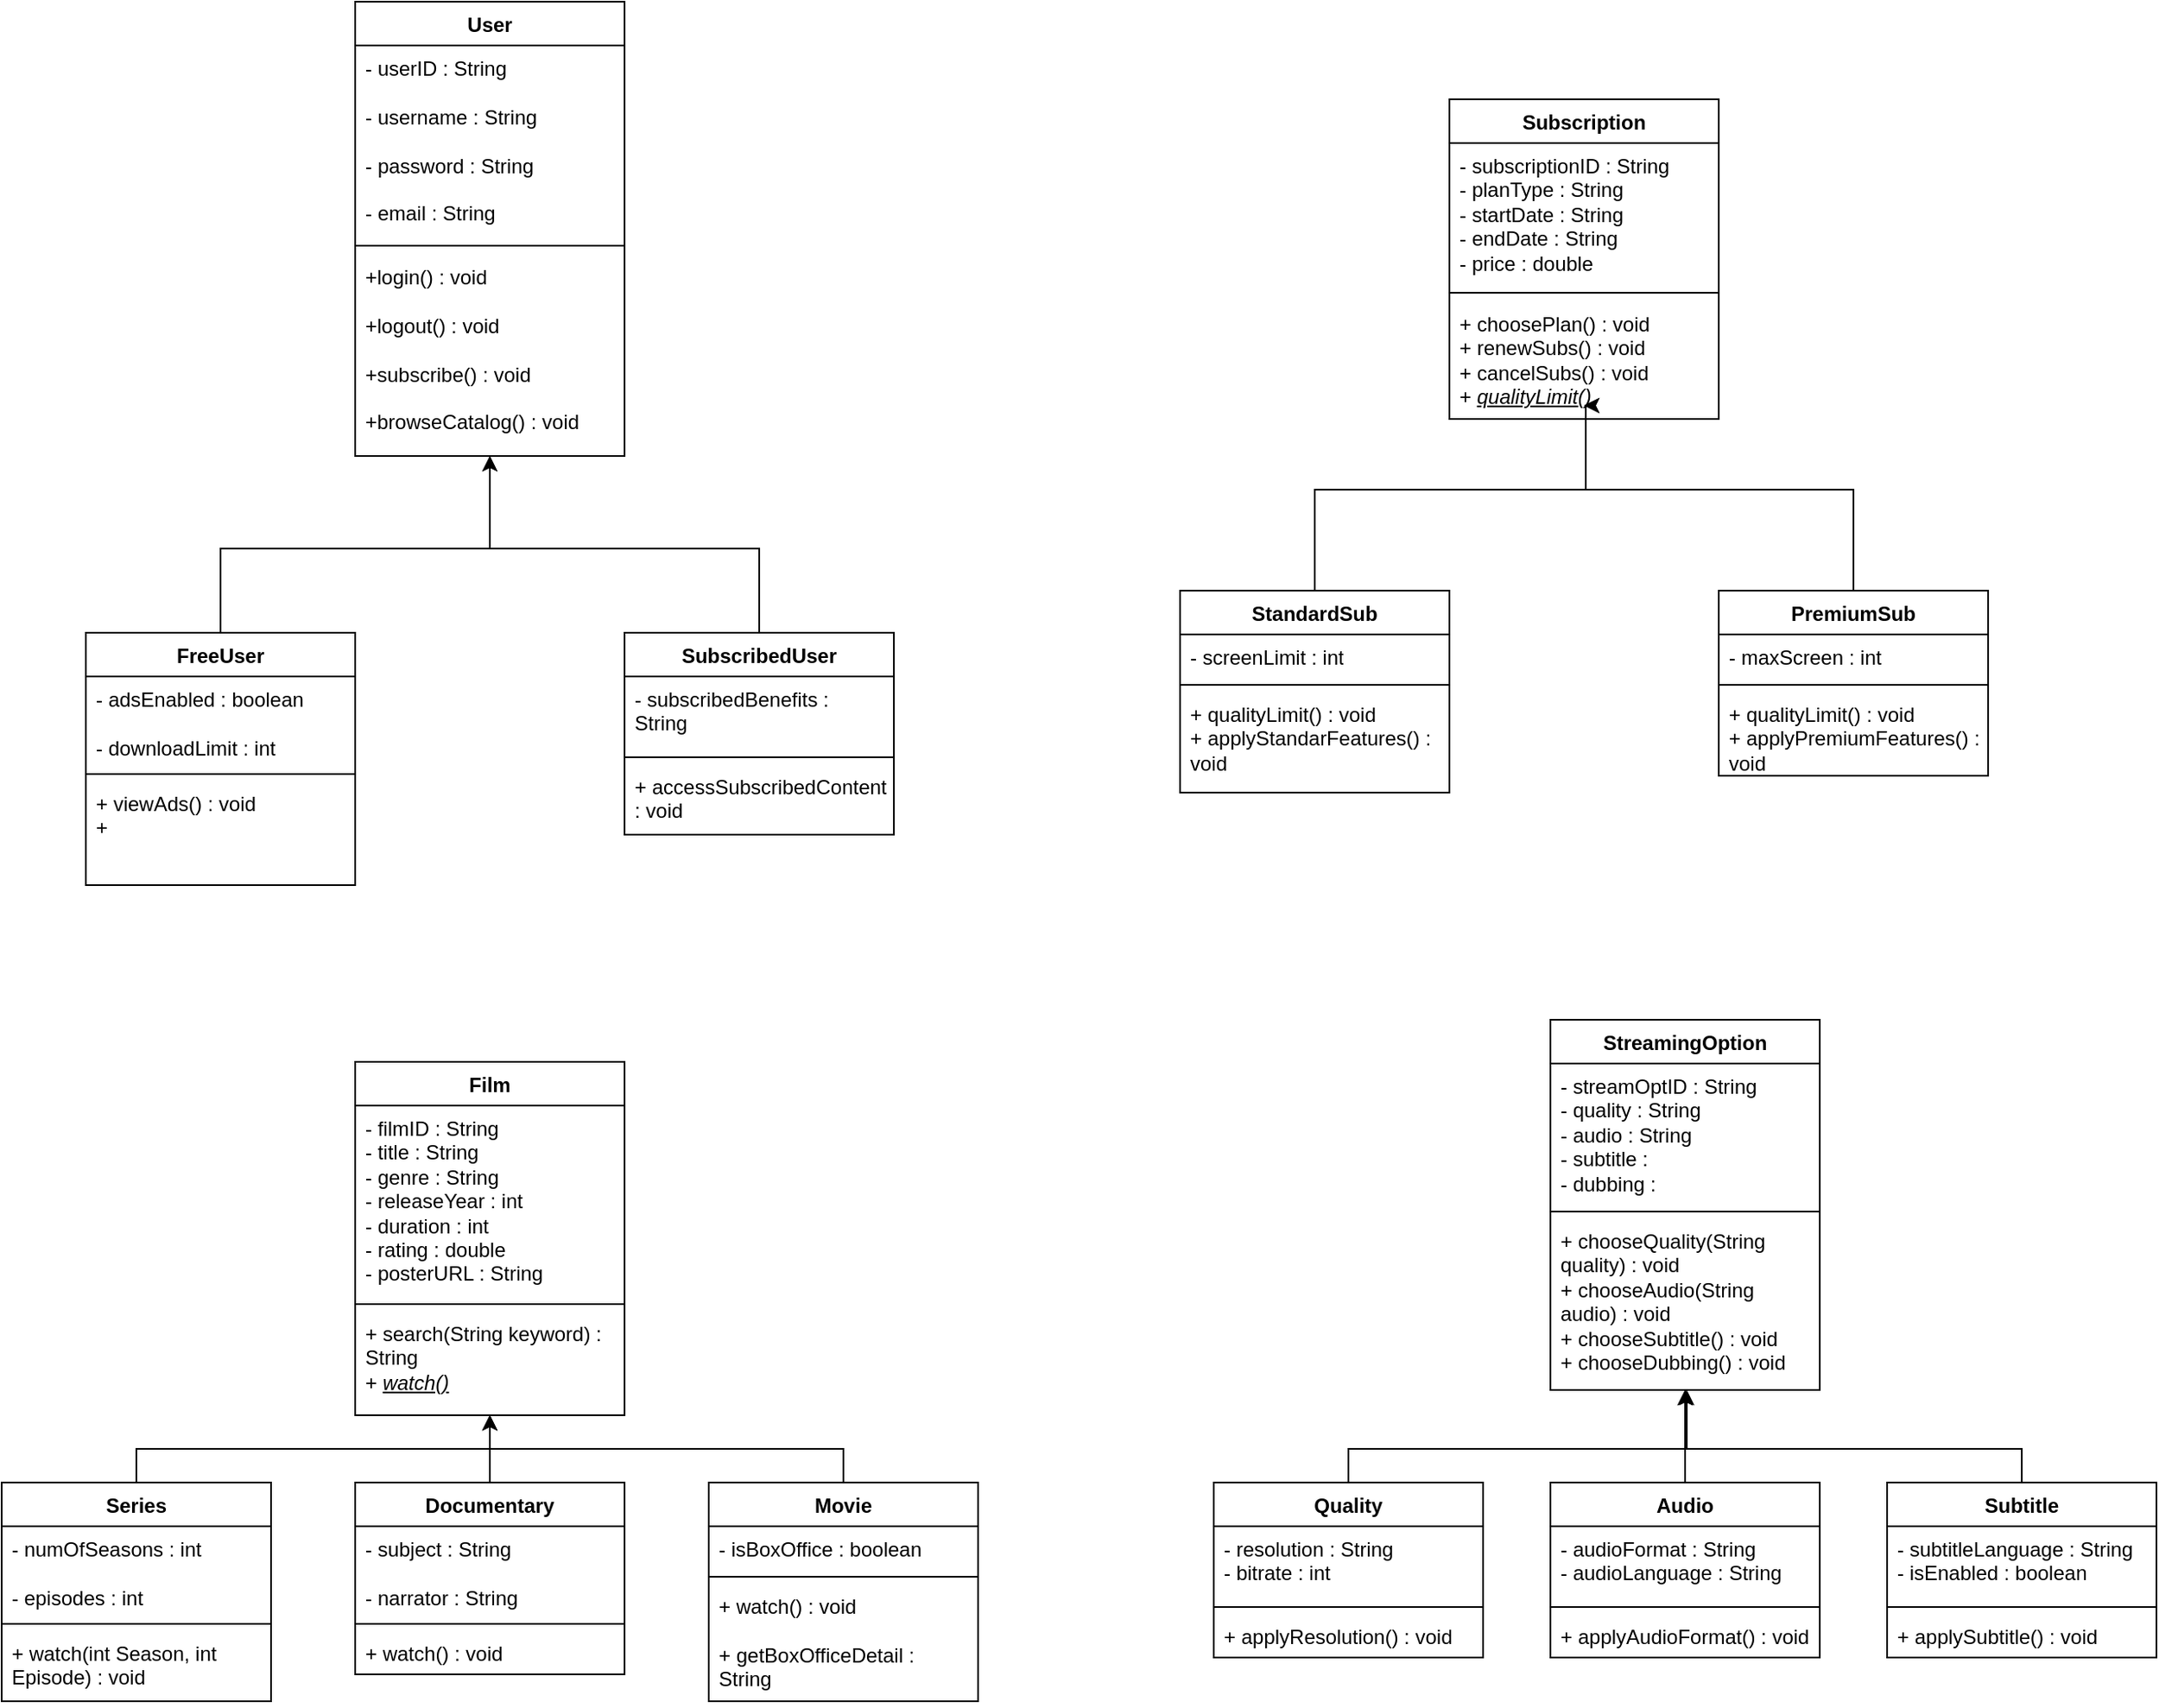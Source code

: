 <mxfile version="24.8.6">
  <diagram id="C5RBs43oDa-KdzZeNtuy" name="Page-1">
    <mxGraphModel dx="2375" dy="993" grid="1" gridSize="10" guides="1" tooltips="1" connect="1" arrows="1" fold="1" page="1" pageScale="1" pageWidth="827" pageHeight="1169" math="0" shadow="0">
      <root>
        <mxCell id="WIyWlLk6GJQsqaUBKTNV-0" />
        <mxCell id="WIyWlLk6GJQsqaUBKTNV-1" parent="WIyWlLk6GJQsqaUBKTNV-0" />
        <mxCell id="glKLRncixiABxXCwmKWR-2" value="Subscription" style="swimlane;fontStyle=1;align=center;verticalAlign=top;childLayout=stackLayout;horizontal=1;startSize=26;horizontalStack=0;resizeParent=1;resizeParentMax=0;resizeLast=0;collapsible=1;marginBottom=0;whiteSpace=wrap;html=1;" parent="WIyWlLk6GJQsqaUBKTNV-1" vertex="1">
          <mxGeometry x="910" y="88" width="160" height="190" as="geometry" />
        </mxCell>
        <mxCell id="glKLRncixiABxXCwmKWR-3" value="- subscriptionID : String&lt;div&gt;- planType : String&lt;/div&gt;&lt;div&gt;- startDate : String&lt;/div&gt;&lt;div&gt;- endDate : String&lt;/div&gt;&lt;div&gt;- price : double&lt;/div&gt;" style="text;strokeColor=none;fillColor=none;align=left;verticalAlign=top;spacingLeft=4;spacingRight=4;overflow=hidden;rotatable=0;points=[[0,0.5],[1,0.5]];portConstraint=eastwest;whiteSpace=wrap;html=1;" parent="glKLRncixiABxXCwmKWR-2" vertex="1">
          <mxGeometry y="26" width="160" height="84" as="geometry" />
        </mxCell>
        <mxCell id="glKLRncixiABxXCwmKWR-4" value="" style="line;strokeWidth=1;fillColor=none;align=left;verticalAlign=middle;spacingTop=-1;spacingLeft=3;spacingRight=3;rotatable=0;labelPosition=right;points=[];portConstraint=eastwest;strokeColor=inherit;" parent="glKLRncixiABxXCwmKWR-2" vertex="1">
          <mxGeometry y="110" width="160" height="10" as="geometry" />
        </mxCell>
        <mxCell id="glKLRncixiABxXCwmKWR-5" value="+ choosePlan() : void&lt;div&gt;+ renewSubs() : void&lt;/div&gt;&lt;div&gt;+ cancelSubs() : void&lt;/div&gt;&lt;div&gt;+ &lt;i style=&quot;&quot;&gt;&lt;u&gt;qualityLimit()&lt;/u&gt;&lt;/i&gt;&lt;/div&gt;" style="text;strokeColor=none;fillColor=none;align=left;verticalAlign=top;spacingLeft=4;spacingRight=4;overflow=hidden;rotatable=0;points=[[0,0.5],[1,0.5]];portConstraint=eastwest;whiteSpace=wrap;html=1;" parent="glKLRncixiABxXCwmKWR-2" vertex="1">
          <mxGeometry y="120" width="160" height="70" as="geometry" />
        </mxCell>
        <mxCell id="glKLRncixiABxXCwmKWR-22" value="Film" style="swimlane;fontStyle=1;align=center;verticalAlign=top;childLayout=stackLayout;horizontal=1;startSize=26;horizontalStack=0;resizeParent=1;resizeParentMax=0;resizeLast=0;collapsible=1;marginBottom=0;whiteSpace=wrap;html=1;" parent="WIyWlLk6GJQsqaUBKTNV-1" vertex="1">
          <mxGeometry x="260" y="660" width="160" height="210" as="geometry" />
        </mxCell>
        <mxCell id="glKLRncixiABxXCwmKWR-23" value="- filmID : String&lt;div&gt;- title : String&lt;/div&gt;&lt;div&gt;- genre : String&lt;/div&gt;&lt;div&gt;- releaseYear : int&lt;/div&gt;&lt;div&gt;- duration : int&lt;/div&gt;&lt;div&gt;- rating : double&lt;/div&gt;&lt;div&gt;- posterURL : String&lt;/div&gt;" style="text;strokeColor=none;fillColor=none;align=left;verticalAlign=top;spacingLeft=4;spacingRight=4;overflow=hidden;rotatable=0;points=[[0,0.5],[1,0.5]];portConstraint=eastwest;whiteSpace=wrap;html=1;" parent="glKLRncixiABxXCwmKWR-22" vertex="1">
          <mxGeometry y="26" width="160" height="114" as="geometry" />
        </mxCell>
        <mxCell id="glKLRncixiABxXCwmKWR-24" value="" style="line;strokeWidth=1;fillColor=none;align=left;verticalAlign=middle;spacingTop=-1;spacingLeft=3;spacingRight=3;rotatable=0;labelPosition=right;points=[];portConstraint=eastwest;strokeColor=inherit;" parent="glKLRncixiABxXCwmKWR-22" vertex="1">
          <mxGeometry y="140" width="160" height="8" as="geometry" />
        </mxCell>
        <mxCell id="glKLRncixiABxXCwmKWR-25" value="+ search(String keyword) : String&lt;div&gt;+ &lt;i&gt;&lt;u&gt;watch()&lt;/u&gt;&lt;/i&gt;&lt;/div&gt;" style="text;strokeColor=none;fillColor=none;align=left;verticalAlign=top;spacingLeft=4;spacingRight=4;overflow=hidden;rotatable=0;points=[[0,0.5],[1,0.5]];portConstraint=eastwest;whiteSpace=wrap;html=1;" parent="glKLRncixiABxXCwmKWR-22" vertex="1">
          <mxGeometry y="148" width="160" height="62" as="geometry" />
        </mxCell>
        <mxCell id="glKLRncixiABxXCwmKWR-26" value="StreamingOption" style="swimlane;fontStyle=1;align=center;verticalAlign=top;childLayout=stackLayout;horizontal=1;startSize=26;horizontalStack=0;resizeParent=1;resizeParentMax=0;resizeLast=0;collapsible=1;marginBottom=0;whiteSpace=wrap;html=1;" parent="WIyWlLk6GJQsqaUBKTNV-1" vertex="1">
          <mxGeometry x="970" y="635" width="160" height="220" as="geometry" />
        </mxCell>
        <mxCell id="glKLRncixiABxXCwmKWR-27" value="- streamOptID : String&lt;br&gt;- quality : String&lt;br&gt;- audio : String&lt;br&gt;- subtitle :&lt;div&gt;- dubbing :&lt;/div&gt;" style="text;strokeColor=none;fillColor=none;align=left;verticalAlign=top;spacingLeft=4;spacingRight=4;overflow=hidden;rotatable=0;points=[[0,0.5],[1,0.5]];portConstraint=eastwest;whiteSpace=wrap;html=1;" parent="glKLRncixiABxXCwmKWR-26" vertex="1">
          <mxGeometry y="26" width="160" height="84" as="geometry" />
        </mxCell>
        <mxCell id="glKLRncixiABxXCwmKWR-28" value="" style="line;strokeWidth=1;fillColor=none;align=left;verticalAlign=middle;spacingTop=-1;spacingLeft=3;spacingRight=3;rotatable=0;labelPosition=right;points=[];portConstraint=eastwest;strokeColor=inherit;" parent="glKLRncixiABxXCwmKWR-26" vertex="1">
          <mxGeometry y="110" width="160" height="8" as="geometry" />
        </mxCell>
        <mxCell id="glKLRncixiABxXCwmKWR-29" value="+ chooseQuality(String quality) : void&lt;br&gt;+ chooseAudio(String audio) : void&lt;br&gt;+ chooseSubtitle() : void&lt;br&gt;+ chooseDubbing() : void" style="text;strokeColor=none;fillColor=none;align=left;verticalAlign=top;spacingLeft=4;spacingRight=4;overflow=hidden;rotatable=0;points=[[0,0.5],[1,0.5]];portConstraint=eastwest;whiteSpace=wrap;html=1;" parent="glKLRncixiABxXCwmKWR-26" vertex="1">
          <mxGeometry y="118" width="160" height="102" as="geometry" />
        </mxCell>
        <mxCell id="v62SRZfTfL-Rfm-r99YW-14" style="edgeStyle=orthogonalEdgeStyle;rounded=0;orthogonalLoop=1;jettySize=auto;html=1;" parent="WIyWlLk6GJQsqaUBKTNV-1" source="v62SRZfTfL-Rfm-r99YW-0" target="NQeRsAJeR52BiUBMnF5y-5" edge="1">
          <mxGeometry relative="1" as="geometry">
            <Array as="points">
              <mxPoint x="180" y="355" />
              <mxPoint x="340" y="355" />
            </Array>
            <mxPoint x="340" y="270" as="targetPoint" />
          </mxGeometry>
        </mxCell>
        <mxCell id="v62SRZfTfL-Rfm-r99YW-0" value="FreeUser" style="swimlane;fontStyle=1;align=center;verticalAlign=top;childLayout=stackLayout;horizontal=1;startSize=26;horizontalStack=0;resizeParent=1;resizeParentMax=0;resizeLast=0;collapsible=1;marginBottom=0;whiteSpace=wrap;html=1;" parent="WIyWlLk6GJQsqaUBKTNV-1" vertex="1">
          <mxGeometry x="100" y="405" width="160" height="150" as="geometry" />
        </mxCell>
        <mxCell id="v62SRZfTfL-Rfm-r99YW-1" value="- adsEnabled : boolean&lt;div&gt;&lt;br&gt;&lt;/div&gt;&lt;div&gt;- downloadLimit : int&lt;/div&gt;" style="text;strokeColor=none;fillColor=none;align=left;verticalAlign=top;spacingLeft=4;spacingRight=4;overflow=hidden;rotatable=0;points=[[0,0.5],[1,0.5]];portConstraint=eastwest;whiteSpace=wrap;html=1;" parent="v62SRZfTfL-Rfm-r99YW-0" vertex="1">
          <mxGeometry y="26" width="160" height="54" as="geometry" />
        </mxCell>
        <mxCell id="v62SRZfTfL-Rfm-r99YW-2" value="" style="line;strokeWidth=1;fillColor=none;align=left;verticalAlign=middle;spacingTop=-1;spacingLeft=3;spacingRight=3;rotatable=0;labelPosition=right;points=[];portConstraint=eastwest;strokeColor=inherit;" parent="v62SRZfTfL-Rfm-r99YW-0" vertex="1">
          <mxGeometry y="80" width="160" height="8" as="geometry" />
        </mxCell>
        <mxCell id="v62SRZfTfL-Rfm-r99YW-3" value="+ viewAds() : void&lt;div&gt;+&amp;nbsp;&lt;/div&gt;" style="text;strokeColor=none;fillColor=none;align=left;verticalAlign=top;spacingLeft=4;spacingRight=4;overflow=hidden;rotatable=0;points=[[0,0.5],[1,0.5]];portConstraint=eastwest;whiteSpace=wrap;html=1;" parent="v62SRZfTfL-Rfm-r99YW-0" vertex="1">
          <mxGeometry y="88" width="160" height="62" as="geometry" />
        </mxCell>
        <mxCell id="v62SRZfTfL-Rfm-r99YW-4" value="SubscribedUser" style="swimlane;fontStyle=1;align=center;verticalAlign=top;childLayout=stackLayout;horizontal=1;startSize=26;horizontalStack=0;resizeParent=1;resizeParentMax=0;resizeLast=0;collapsible=1;marginBottom=0;whiteSpace=wrap;html=1;" parent="WIyWlLk6GJQsqaUBKTNV-1" vertex="1">
          <mxGeometry x="420" y="405" width="160" height="120" as="geometry" />
        </mxCell>
        <mxCell id="v62SRZfTfL-Rfm-r99YW-5" value="- subscribedBenefits : String&lt;div&gt;&lt;br&gt;&lt;/div&gt;" style="text;strokeColor=none;fillColor=none;align=left;verticalAlign=top;spacingLeft=4;spacingRight=4;overflow=hidden;rotatable=0;points=[[0,0.5],[1,0.5]];portConstraint=eastwest;whiteSpace=wrap;html=1;" parent="v62SRZfTfL-Rfm-r99YW-4" vertex="1">
          <mxGeometry y="26" width="160" height="44" as="geometry" />
        </mxCell>
        <mxCell id="v62SRZfTfL-Rfm-r99YW-6" value="" style="line;strokeWidth=1;fillColor=none;align=left;verticalAlign=middle;spacingTop=-1;spacingLeft=3;spacingRight=3;rotatable=0;labelPosition=right;points=[];portConstraint=eastwest;strokeColor=inherit;" parent="v62SRZfTfL-Rfm-r99YW-4" vertex="1">
          <mxGeometry y="70" width="160" height="8" as="geometry" />
        </mxCell>
        <mxCell id="v62SRZfTfL-Rfm-r99YW-7" value="+ accessSubscribedContent : void" style="text;strokeColor=none;fillColor=none;align=left;verticalAlign=top;spacingLeft=4;spacingRight=4;overflow=hidden;rotatable=0;points=[[0,0.5],[1,0.5]];portConstraint=eastwest;whiteSpace=wrap;html=1;" parent="v62SRZfTfL-Rfm-r99YW-4" vertex="1">
          <mxGeometry y="78" width="160" height="42" as="geometry" />
        </mxCell>
        <mxCell id="v62SRZfTfL-Rfm-r99YW-15" style="edgeStyle=orthogonalEdgeStyle;rounded=0;orthogonalLoop=1;jettySize=auto;html=1;" parent="WIyWlLk6GJQsqaUBKTNV-1" source="v62SRZfTfL-Rfm-r99YW-4" edge="1">
          <mxGeometry relative="1" as="geometry">
            <Array as="points">
              <mxPoint x="500" y="355" />
              <mxPoint x="340" y="355" />
            </Array>
            <mxPoint x="340" y="300" as="targetPoint" />
          </mxGeometry>
        </mxCell>
        <mxCell id="v62SRZfTfL-Rfm-r99YW-33" style="edgeStyle=orthogonalEdgeStyle;rounded=0;orthogonalLoop=1;jettySize=auto;html=1;" parent="WIyWlLk6GJQsqaUBKTNV-1" source="v62SRZfTfL-Rfm-r99YW-25" edge="1">
          <mxGeometry relative="1" as="geometry">
            <mxPoint x="990" y="270" as="targetPoint" />
            <Array as="points">
              <mxPoint x="1150" y="320" />
              <mxPoint x="991" y="320" />
              <mxPoint x="991" y="270" />
            </Array>
          </mxGeometry>
        </mxCell>
        <mxCell id="v62SRZfTfL-Rfm-r99YW-25" value="PremiumSub" style="swimlane;fontStyle=1;align=center;verticalAlign=top;childLayout=stackLayout;horizontal=1;startSize=26;horizontalStack=0;resizeParent=1;resizeParentMax=0;resizeLast=0;collapsible=1;marginBottom=0;whiteSpace=wrap;html=1;" parent="WIyWlLk6GJQsqaUBKTNV-1" vertex="1">
          <mxGeometry x="1070" y="380" width="160" height="110" as="geometry" />
        </mxCell>
        <mxCell id="v62SRZfTfL-Rfm-r99YW-26" value="- maxScreen : int" style="text;strokeColor=none;fillColor=none;align=left;verticalAlign=top;spacingLeft=4;spacingRight=4;overflow=hidden;rotatable=0;points=[[0,0.5],[1,0.5]];portConstraint=eastwest;whiteSpace=wrap;html=1;" parent="v62SRZfTfL-Rfm-r99YW-25" vertex="1">
          <mxGeometry y="26" width="160" height="26" as="geometry" />
        </mxCell>
        <mxCell id="v62SRZfTfL-Rfm-r99YW-27" value="" style="line;strokeWidth=1;fillColor=none;align=left;verticalAlign=middle;spacingTop=-1;spacingLeft=3;spacingRight=3;rotatable=0;labelPosition=right;points=[];portConstraint=eastwest;strokeColor=inherit;" parent="v62SRZfTfL-Rfm-r99YW-25" vertex="1">
          <mxGeometry y="52" width="160" height="8" as="geometry" />
        </mxCell>
        <mxCell id="v62SRZfTfL-Rfm-r99YW-28" value="+ qualityLimit() : void&lt;div&gt;+ applyPremiumFeatures() : void&lt;/div&gt;" style="text;strokeColor=none;fillColor=none;align=left;verticalAlign=top;spacingLeft=4;spacingRight=4;overflow=hidden;rotatable=0;points=[[0,0.5],[1,0.5]];portConstraint=eastwest;whiteSpace=wrap;html=1;" parent="v62SRZfTfL-Rfm-r99YW-25" vertex="1">
          <mxGeometry y="60" width="160" height="50" as="geometry" />
        </mxCell>
        <mxCell id="v62SRZfTfL-Rfm-r99YW-38" style="edgeStyle=orthogonalEdgeStyle;rounded=0;orthogonalLoop=1;jettySize=auto;html=1;" parent="WIyWlLk6GJQsqaUBKTNV-1" source="v62SRZfTfL-Rfm-r99YW-34" edge="1">
          <mxGeometry relative="1" as="geometry">
            <mxPoint x="990" y="270" as="targetPoint" />
            <Array as="points">
              <mxPoint x="830" y="320" />
              <mxPoint x="991" y="320" />
              <mxPoint x="991" y="270" />
            </Array>
          </mxGeometry>
        </mxCell>
        <mxCell id="v62SRZfTfL-Rfm-r99YW-34" value="StandardSub" style="swimlane;fontStyle=1;align=center;verticalAlign=top;childLayout=stackLayout;horizontal=1;startSize=26;horizontalStack=0;resizeParent=1;resizeParentMax=0;resizeLast=0;collapsible=1;marginBottom=0;whiteSpace=wrap;html=1;" parent="WIyWlLk6GJQsqaUBKTNV-1" vertex="1">
          <mxGeometry x="750" y="380" width="160" height="120" as="geometry" />
        </mxCell>
        <mxCell id="v62SRZfTfL-Rfm-r99YW-35" value="- screenLimit : int" style="text;strokeColor=none;fillColor=none;align=left;verticalAlign=top;spacingLeft=4;spacingRight=4;overflow=hidden;rotatable=0;points=[[0,0.5],[1,0.5]];portConstraint=eastwest;whiteSpace=wrap;html=1;" parent="v62SRZfTfL-Rfm-r99YW-34" vertex="1">
          <mxGeometry y="26" width="160" height="26" as="geometry" />
        </mxCell>
        <mxCell id="v62SRZfTfL-Rfm-r99YW-36" value="" style="line;strokeWidth=1;fillColor=none;align=left;verticalAlign=middle;spacingTop=-1;spacingLeft=3;spacingRight=3;rotatable=0;labelPosition=right;points=[];portConstraint=eastwest;strokeColor=inherit;" parent="v62SRZfTfL-Rfm-r99YW-34" vertex="1">
          <mxGeometry y="52" width="160" height="8" as="geometry" />
        </mxCell>
        <mxCell id="v62SRZfTfL-Rfm-r99YW-37" value="+ qualityLimit() : void&lt;div&gt;+ applyStandarFeatures() : void&lt;/div&gt;" style="text;strokeColor=none;fillColor=none;align=left;verticalAlign=top;spacingLeft=4;spacingRight=4;overflow=hidden;rotatable=0;points=[[0,0.5],[1,0.5]];portConstraint=eastwest;whiteSpace=wrap;html=1;" parent="v62SRZfTfL-Rfm-r99YW-34" vertex="1">
          <mxGeometry y="60" width="160" height="60" as="geometry" />
        </mxCell>
        <mxCell id="v62SRZfTfL-Rfm-r99YW-54" style="edgeStyle=orthogonalEdgeStyle;rounded=0;orthogonalLoop=1;jettySize=auto;html=1;" parent="WIyWlLk6GJQsqaUBKTNV-1" source="v62SRZfTfL-Rfm-r99YW-39" edge="1">
          <mxGeometry relative="1" as="geometry">
            <mxPoint x="340" y="870" as="targetPoint" />
            <Array as="points">
              <mxPoint x="130" y="890" />
              <mxPoint x="340" y="890" />
            </Array>
          </mxGeometry>
        </mxCell>
        <mxCell id="v62SRZfTfL-Rfm-r99YW-39" value="Series" style="swimlane;fontStyle=1;align=center;verticalAlign=top;childLayout=stackLayout;horizontal=1;startSize=26;horizontalStack=0;resizeParent=1;resizeParentMax=0;resizeLast=0;collapsible=1;marginBottom=0;whiteSpace=wrap;html=1;" parent="WIyWlLk6GJQsqaUBKTNV-1" vertex="1">
          <mxGeometry x="50" y="910" width="160" height="130" as="geometry" />
        </mxCell>
        <mxCell id="v62SRZfTfL-Rfm-r99YW-40" value="- numOfSeasons : int&lt;div&gt;&lt;br&gt;&lt;div&gt;- episodes : int&lt;/div&gt;&lt;/div&gt;" style="text;strokeColor=none;fillColor=none;align=left;verticalAlign=top;spacingLeft=4;spacingRight=4;overflow=hidden;rotatable=0;points=[[0,0.5],[1,0.5]];portConstraint=eastwest;whiteSpace=wrap;html=1;" parent="v62SRZfTfL-Rfm-r99YW-39" vertex="1">
          <mxGeometry y="26" width="160" height="54" as="geometry" />
        </mxCell>
        <mxCell id="v62SRZfTfL-Rfm-r99YW-41" value="" style="line;strokeWidth=1;fillColor=none;align=left;verticalAlign=middle;spacingTop=-1;spacingLeft=3;spacingRight=3;rotatable=0;labelPosition=right;points=[];portConstraint=eastwest;strokeColor=inherit;" parent="v62SRZfTfL-Rfm-r99YW-39" vertex="1">
          <mxGeometry y="80" width="160" height="8" as="geometry" />
        </mxCell>
        <mxCell id="v62SRZfTfL-Rfm-r99YW-42" value="+ watch(int Season, int Episode) : void" style="text;strokeColor=none;fillColor=none;align=left;verticalAlign=top;spacingLeft=4;spacingRight=4;overflow=hidden;rotatable=0;points=[[0,0.5],[1,0.5]];portConstraint=eastwest;whiteSpace=wrap;html=1;" parent="v62SRZfTfL-Rfm-r99YW-39" vertex="1">
          <mxGeometry y="88" width="160" height="42" as="geometry" />
        </mxCell>
        <mxCell id="v62SRZfTfL-Rfm-r99YW-43" value="Documentary" style="swimlane;fontStyle=1;align=center;verticalAlign=top;childLayout=stackLayout;horizontal=1;startSize=26;horizontalStack=0;resizeParent=1;resizeParentMax=0;resizeLast=0;collapsible=1;marginBottom=0;whiteSpace=wrap;html=1;" parent="WIyWlLk6GJQsqaUBKTNV-1" vertex="1">
          <mxGeometry x="260" y="910" width="160" height="114" as="geometry" />
        </mxCell>
        <mxCell id="v62SRZfTfL-Rfm-r99YW-44" value="- subject : String&lt;div&gt;&lt;br&gt;&lt;/div&gt;&lt;div&gt;- narrator : String&lt;/div&gt;" style="text;strokeColor=none;fillColor=none;align=left;verticalAlign=top;spacingLeft=4;spacingRight=4;overflow=hidden;rotatable=0;points=[[0,0.5],[1,0.5]];portConstraint=eastwest;whiteSpace=wrap;html=1;" parent="v62SRZfTfL-Rfm-r99YW-43" vertex="1">
          <mxGeometry y="26" width="160" height="54" as="geometry" />
        </mxCell>
        <mxCell id="v62SRZfTfL-Rfm-r99YW-45" value="" style="line;strokeWidth=1;fillColor=none;align=left;verticalAlign=middle;spacingTop=-1;spacingLeft=3;spacingRight=3;rotatable=0;labelPosition=right;points=[];portConstraint=eastwest;strokeColor=inherit;" parent="v62SRZfTfL-Rfm-r99YW-43" vertex="1">
          <mxGeometry y="80" width="160" height="8" as="geometry" />
        </mxCell>
        <mxCell id="v62SRZfTfL-Rfm-r99YW-46" value="+ watch() : void" style="text;strokeColor=none;fillColor=none;align=left;verticalAlign=top;spacingLeft=4;spacingRight=4;overflow=hidden;rotatable=0;points=[[0,0.5],[1,0.5]];portConstraint=eastwest;whiteSpace=wrap;html=1;" parent="v62SRZfTfL-Rfm-r99YW-43" vertex="1">
          <mxGeometry y="88" width="160" height="26" as="geometry" />
        </mxCell>
        <mxCell id="v62SRZfTfL-Rfm-r99YW-55" style="edgeStyle=orthogonalEdgeStyle;rounded=0;orthogonalLoop=1;jettySize=auto;html=1;" parent="WIyWlLk6GJQsqaUBKTNV-1" source="v62SRZfTfL-Rfm-r99YW-47" edge="1">
          <mxGeometry relative="1" as="geometry">
            <mxPoint x="340" y="870" as="targetPoint" />
            <Array as="points">
              <mxPoint x="550" y="890" />
              <mxPoint x="340" y="890" />
            </Array>
          </mxGeometry>
        </mxCell>
        <mxCell id="v62SRZfTfL-Rfm-r99YW-47" value="Movie" style="swimlane;fontStyle=1;align=center;verticalAlign=top;childLayout=stackLayout;horizontal=1;startSize=26;horizontalStack=0;resizeParent=1;resizeParentMax=0;resizeLast=0;collapsible=1;marginBottom=0;whiteSpace=wrap;html=1;" parent="WIyWlLk6GJQsqaUBKTNV-1" vertex="1">
          <mxGeometry x="470" y="910" width="160" height="130" as="geometry" />
        </mxCell>
        <mxCell id="v62SRZfTfL-Rfm-r99YW-48" value="- isBoxOffice : boolean" style="text;strokeColor=none;fillColor=none;align=left;verticalAlign=top;spacingLeft=4;spacingRight=4;overflow=hidden;rotatable=0;points=[[0,0.5],[1,0.5]];portConstraint=eastwest;whiteSpace=wrap;html=1;" parent="v62SRZfTfL-Rfm-r99YW-47" vertex="1">
          <mxGeometry y="26" width="160" height="26" as="geometry" />
        </mxCell>
        <mxCell id="v62SRZfTfL-Rfm-r99YW-49" value="" style="line;strokeWidth=1;fillColor=none;align=left;verticalAlign=middle;spacingTop=-1;spacingLeft=3;spacingRight=3;rotatable=0;labelPosition=right;points=[];portConstraint=eastwest;strokeColor=inherit;" parent="v62SRZfTfL-Rfm-r99YW-47" vertex="1">
          <mxGeometry y="52" width="160" height="8" as="geometry" />
        </mxCell>
        <mxCell id="v62SRZfTfL-Rfm-r99YW-50" value="+ watch() : void&lt;div&gt;&lt;br&gt;&lt;/div&gt;&lt;div&gt;+ getBoxOfficeDetail : String&lt;/div&gt;" style="text;strokeColor=none;fillColor=none;align=left;verticalAlign=top;spacingLeft=4;spacingRight=4;overflow=hidden;rotatable=0;points=[[0,0.5],[1,0.5]];portConstraint=eastwest;whiteSpace=wrap;html=1;" parent="v62SRZfTfL-Rfm-r99YW-47" vertex="1">
          <mxGeometry y="60" width="160" height="70" as="geometry" />
        </mxCell>
        <mxCell id="v62SRZfTfL-Rfm-r99YW-53" style="edgeStyle=orthogonalEdgeStyle;rounded=0;orthogonalLoop=1;jettySize=auto;html=1;" parent="WIyWlLk6GJQsqaUBKTNV-1" source="v62SRZfTfL-Rfm-r99YW-43" edge="1">
          <mxGeometry relative="1" as="geometry">
            <mxPoint x="340" y="870" as="targetPoint" />
          </mxGeometry>
        </mxCell>
        <mxCell id="v62SRZfTfL-Rfm-r99YW-72" style="edgeStyle=orthogonalEdgeStyle;rounded=0;orthogonalLoop=1;jettySize=auto;html=1;" parent="WIyWlLk6GJQsqaUBKTNV-1" source="v62SRZfTfL-Rfm-r99YW-56" target="glKLRncixiABxXCwmKWR-29" edge="1">
          <mxGeometry relative="1" as="geometry">
            <mxPoint x="1050" y="870" as="targetPoint" />
            <Array as="points">
              <mxPoint x="850" y="890" />
              <mxPoint x="1051" y="890" />
            </Array>
          </mxGeometry>
        </mxCell>
        <mxCell id="v62SRZfTfL-Rfm-r99YW-56" value="Quality" style="swimlane;fontStyle=1;align=center;verticalAlign=top;childLayout=stackLayout;horizontal=1;startSize=26;horizontalStack=0;resizeParent=1;resizeParentMax=0;resizeLast=0;collapsible=1;marginBottom=0;whiteSpace=wrap;html=1;" parent="WIyWlLk6GJQsqaUBKTNV-1" vertex="1">
          <mxGeometry x="770" y="910" width="160" height="104" as="geometry" />
        </mxCell>
        <mxCell id="v62SRZfTfL-Rfm-r99YW-57" value="- resolution : String&lt;div&gt;- bitrate : int&lt;/div&gt;" style="text;strokeColor=none;fillColor=none;align=left;verticalAlign=top;spacingLeft=4;spacingRight=4;overflow=hidden;rotatable=0;points=[[0,0.5],[1,0.5]];portConstraint=eastwest;whiteSpace=wrap;html=1;" parent="v62SRZfTfL-Rfm-r99YW-56" vertex="1">
          <mxGeometry y="26" width="160" height="44" as="geometry" />
        </mxCell>
        <mxCell id="v62SRZfTfL-Rfm-r99YW-58" value="" style="line;strokeWidth=1;fillColor=none;align=left;verticalAlign=middle;spacingTop=-1;spacingLeft=3;spacingRight=3;rotatable=0;labelPosition=right;points=[];portConstraint=eastwest;strokeColor=inherit;" parent="v62SRZfTfL-Rfm-r99YW-56" vertex="1">
          <mxGeometry y="70" width="160" height="8" as="geometry" />
        </mxCell>
        <mxCell id="v62SRZfTfL-Rfm-r99YW-59" value="+ applyResolution() : void" style="text;strokeColor=none;fillColor=none;align=left;verticalAlign=top;spacingLeft=4;spacingRight=4;overflow=hidden;rotatable=0;points=[[0,0.5],[1,0.5]];portConstraint=eastwest;whiteSpace=wrap;html=1;" parent="v62SRZfTfL-Rfm-r99YW-56" vertex="1">
          <mxGeometry y="78" width="160" height="26" as="geometry" />
        </mxCell>
        <mxCell id="v62SRZfTfL-Rfm-r99YW-71" style="edgeStyle=orthogonalEdgeStyle;rounded=0;orthogonalLoop=1;jettySize=auto;html=1;entryX=0.5;entryY=1;entryDx=0;entryDy=0;entryPerimeter=0;" parent="WIyWlLk6GJQsqaUBKTNV-1" source="v62SRZfTfL-Rfm-r99YW-60" target="glKLRncixiABxXCwmKWR-29" edge="1">
          <mxGeometry relative="1" as="geometry">
            <mxPoint x="1050" y="870" as="targetPoint" />
          </mxGeometry>
        </mxCell>
        <mxCell id="v62SRZfTfL-Rfm-r99YW-60" value="Audio" style="swimlane;fontStyle=1;align=center;verticalAlign=top;childLayout=stackLayout;horizontal=1;startSize=26;horizontalStack=0;resizeParent=1;resizeParentMax=0;resizeLast=0;collapsible=1;marginBottom=0;whiteSpace=wrap;html=1;" parent="WIyWlLk6GJQsqaUBKTNV-1" vertex="1">
          <mxGeometry x="970" y="910" width="160" height="104" as="geometry" />
        </mxCell>
        <mxCell id="v62SRZfTfL-Rfm-r99YW-61" value="- audioFormat : String&lt;div&gt;- audioLanguage : String&lt;/div&gt;" style="text;strokeColor=none;fillColor=none;align=left;verticalAlign=top;spacingLeft=4;spacingRight=4;overflow=hidden;rotatable=0;points=[[0,0.5],[1,0.5]];portConstraint=eastwest;whiteSpace=wrap;html=1;" parent="v62SRZfTfL-Rfm-r99YW-60" vertex="1">
          <mxGeometry y="26" width="160" height="44" as="geometry" />
        </mxCell>
        <mxCell id="v62SRZfTfL-Rfm-r99YW-62" value="" style="line;strokeWidth=1;fillColor=none;align=left;verticalAlign=middle;spacingTop=-1;spacingLeft=3;spacingRight=3;rotatable=0;labelPosition=right;points=[];portConstraint=eastwest;strokeColor=inherit;" parent="v62SRZfTfL-Rfm-r99YW-60" vertex="1">
          <mxGeometry y="70" width="160" height="8" as="geometry" />
        </mxCell>
        <mxCell id="v62SRZfTfL-Rfm-r99YW-63" value="+ applyAudioFormat() : void" style="text;strokeColor=none;fillColor=none;align=left;verticalAlign=top;spacingLeft=4;spacingRight=4;overflow=hidden;rotatable=0;points=[[0,0.5],[1,0.5]];portConstraint=eastwest;whiteSpace=wrap;html=1;" parent="v62SRZfTfL-Rfm-r99YW-60" vertex="1">
          <mxGeometry y="78" width="160" height="26" as="geometry" />
        </mxCell>
        <mxCell id="v62SRZfTfL-Rfm-r99YW-73" style="edgeStyle=orthogonalEdgeStyle;rounded=0;orthogonalLoop=1;jettySize=auto;html=1;entryX=0.5;entryY=1;entryDx=0;entryDy=0;" parent="WIyWlLk6GJQsqaUBKTNV-1" source="v62SRZfTfL-Rfm-r99YW-64" target="glKLRncixiABxXCwmKWR-26" edge="1">
          <mxGeometry relative="1" as="geometry">
            <mxPoint x="1050" y="870" as="targetPoint" />
            <Array as="points">
              <mxPoint x="1250" y="890" />
              <mxPoint x="1051" y="890" />
              <mxPoint x="1051" y="870" />
              <mxPoint x="1050" y="870" />
            </Array>
          </mxGeometry>
        </mxCell>
        <mxCell id="v62SRZfTfL-Rfm-r99YW-64" value="Subtitle" style="swimlane;fontStyle=1;align=center;verticalAlign=top;childLayout=stackLayout;horizontal=1;startSize=26;horizontalStack=0;resizeParent=1;resizeParentMax=0;resizeLast=0;collapsible=1;marginBottom=0;whiteSpace=wrap;html=1;" parent="WIyWlLk6GJQsqaUBKTNV-1" vertex="1">
          <mxGeometry x="1170" y="910" width="160" height="104" as="geometry" />
        </mxCell>
        <mxCell id="v62SRZfTfL-Rfm-r99YW-65" value="- subtitleLanguage : String&lt;div&gt;- isEnabled : boolean&lt;/div&gt;" style="text;strokeColor=none;fillColor=none;align=left;verticalAlign=top;spacingLeft=4;spacingRight=4;overflow=hidden;rotatable=0;points=[[0,0.5],[1,0.5]];portConstraint=eastwest;whiteSpace=wrap;html=1;" parent="v62SRZfTfL-Rfm-r99YW-64" vertex="1">
          <mxGeometry y="26" width="160" height="44" as="geometry" />
        </mxCell>
        <mxCell id="v62SRZfTfL-Rfm-r99YW-66" value="" style="line;strokeWidth=1;fillColor=none;align=left;verticalAlign=middle;spacingTop=-1;spacingLeft=3;spacingRight=3;rotatable=0;labelPosition=right;points=[];portConstraint=eastwest;strokeColor=inherit;" parent="v62SRZfTfL-Rfm-r99YW-64" vertex="1">
          <mxGeometry y="70" width="160" height="8" as="geometry" />
        </mxCell>
        <mxCell id="v62SRZfTfL-Rfm-r99YW-67" value="+ applySubtitle() : void" style="text;strokeColor=none;fillColor=none;align=left;verticalAlign=top;spacingLeft=4;spacingRight=4;overflow=hidden;rotatable=0;points=[[0,0.5],[1,0.5]];portConstraint=eastwest;whiteSpace=wrap;html=1;" parent="v62SRZfTfL-Rfm-r99YW-64" vertex="1">
          <mxGeometry y="78" width="160" height="26" as="geometry" />
        </mxCell>
        <mxCell id="NQeRsAJeR52BiUBMnF5y-2" value="User" style="swimlane;fontStyle=1;align=center;verticalAlign=top;childLayout=stackLayout;horizontal=1;startSize=26;horizontalStack=0;resizeParent=1;resizeParentMax=0;resizeLast=0;collapsible=1;marginBottom=0;whiteSpace=wrap;html=1;" vertex="1" parent="WIyWlLk6GJQsqaUBKTNV-1">
          <mxGeometry x="260" y="30" width="160" height="270" as="geometry" />
        </mxCell>
        <mxCell id="NQeRsAJeR52BiUBMnF5y-3" value="&lt;div&gt;&lt;span style=&quot;text-wrap: nowrap;&quot;&gt;- userID : String&lt;/span&gt;&lt;/div&gt;&lt;div&gt;&lt;br&gt;&lt;/div&gt;&lt;div&gt;&lt;span style=&quot;text-wrap: nowrap;&quot;&gt;- username : String&lt;/span&gt;&lt;/div&gt;&lt;span style=&quot;text-wrap: nowrap;&quot;&gt;&lt;div&gt;&lt;br&gt;&lt;/div&gt;- password : String&lt;/span&gt;&lt;br style=&quot;padding: 0px; margin: 0px; text-wrap: nowrap;&quot;&gt;&lt;br style=&quot;padding: 0px; margin: 0px; text-wrap: nowrap;&quot;&gt;&lt;span style=&quot;text-wrap: nowrap;&quot;&gt;- email : String&lt;/span&gt;" style="text;strokeColor=none;fillColor=none;align=left;verticalAlign=top;spacingLeft=4;spacingRight=4;overflow=hidden;rotatable=0;points=[[0,0.5],[1,0.5]];portConstraint=eastwest;whiteSpace=wrap;html=1;" vertex="1" parent="NQeRsAJeR52BiUBMnF5y-2">
          <mxGeometry y="26" width="160" height="114" as="geometry" />
        </mxCell>
        <mxCell id="NQeRsAJeR52BiUBMnF5y-4" value="" style="line;strokeWidth=1;fillColor=none;align=left;verticalAlign=middle;spacingTop=-1;spacingLeft=3;spacingRight=3;rotatable=0;labelPosition=right;points=[];portConstraint=eastwest;strokeColor=inherit;" vertex="1" parent="NQeRsAJeR52BiUBMnF5y-2">
          <mxGeometry y="140" width="160" height="10" as="geometry" />
        </mxCell>
        <mxCell id="NQeRsAJeR52BiUBMnF5y-5" value="+login() : void&lt;div&gt;&lt;br&gt;&lt;/div&gt;&lt;div&gt;+logout() : void&lt;/div&gt;&lt;div&gt;&lt;br&gt;&lt;/div&gt;&lt;div&gt;+subscribe() : void&lt;/div&gt;&lt;div&gt;&lt;br&gt;&lt;/div&gt;&lt;div&gt;+browseCatalog() : void&lt;/div&gt;" style="text;strokeColor=none;fillColor=none;align=left;verticalAlign=top;spacingLeft=4;spacingRight=4;overflow=hidden;rotatable=0;points=[[0,0.5],[1,0.5]];portConstraint=eastwest;whiteSpace=wrap;html=1;" vertex="1" parent="NQeRsAJeR52BiUBMnF5y-2">
          <mxGeometry y="150" width="160" height="120" as="geometry" />
        </mxCell>
      </root>
    </mxGraphModel>
  </diagram>
</mxfile>
